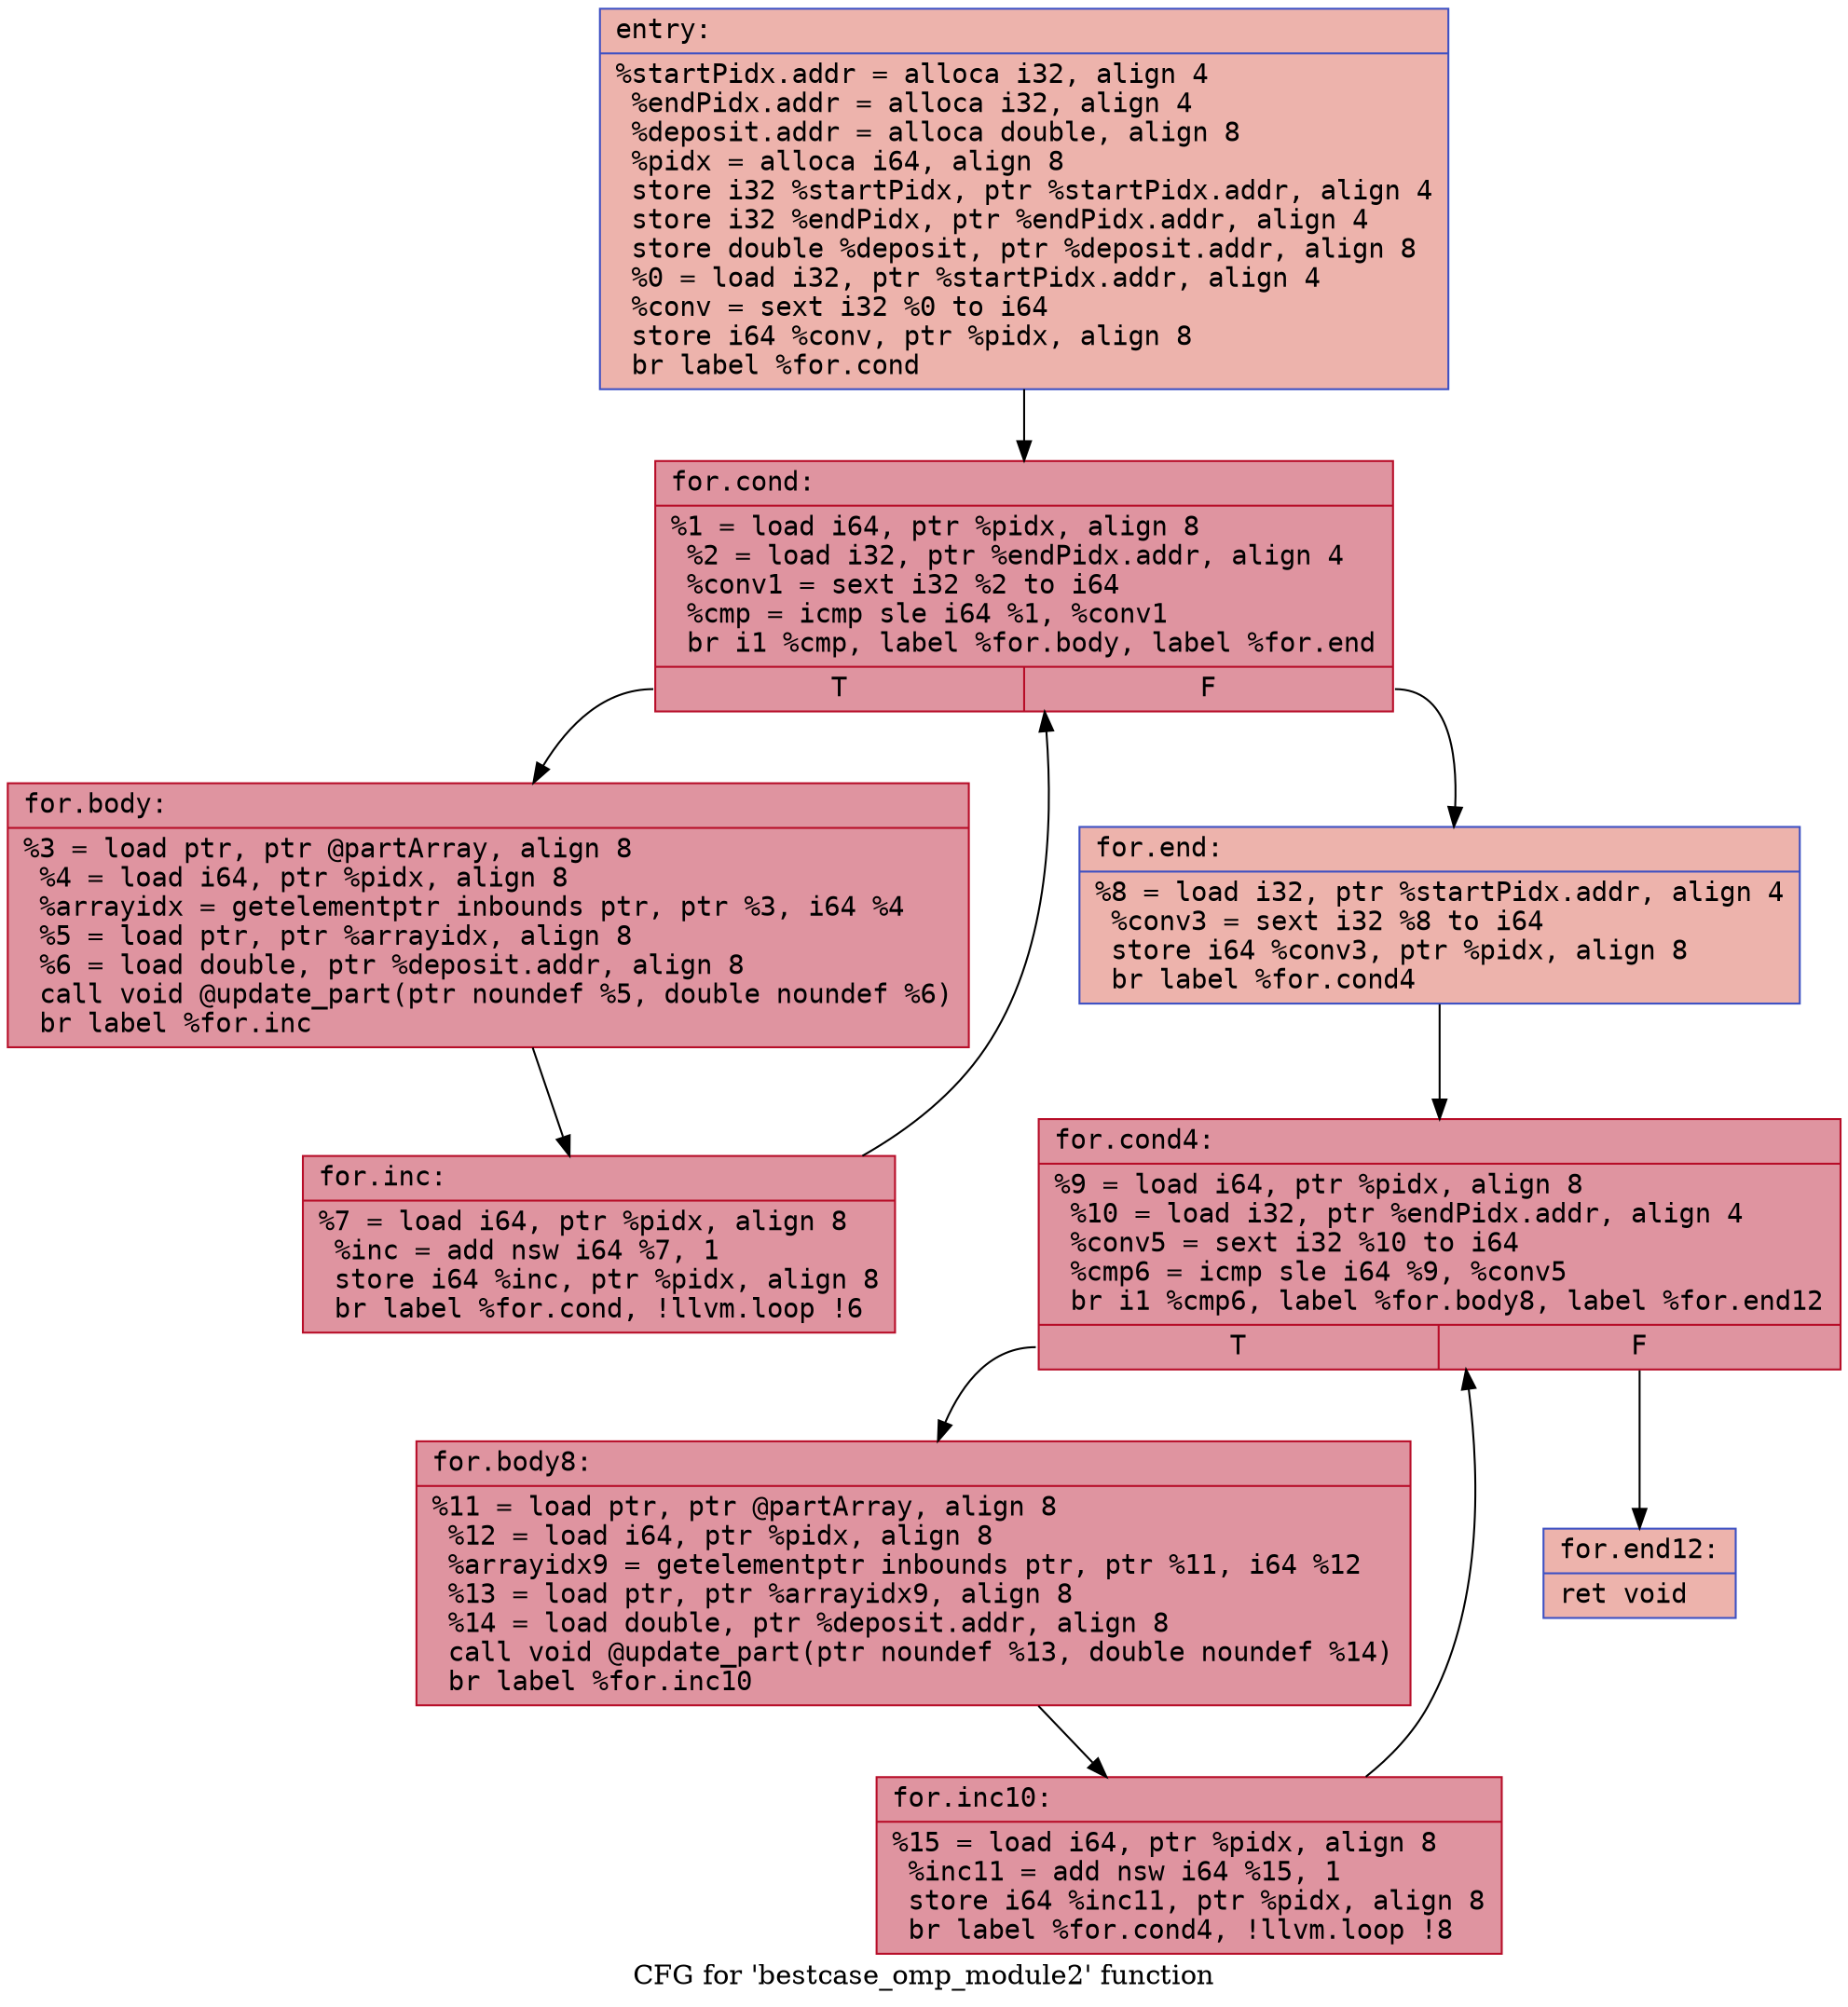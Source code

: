 digraph "CFG for 'bestcase_omp_module2' function" {
	label="CFG for 'bestcase_omp_module2' function";

	Node0x5567ef5c1b40 [shape=record,color="#3d50c3ff", style=filled, fillcolor="#d6524470" fontname="Courier",label="{entry:\l|  %startPidx.addr = alloca i32, align 4\l  %endPidx.addr = alloca i32, align 4\l  %deposit.addr = alloca double, align 8\l  %pidx = alloca i64, align 8\l  store i32 %startPidx, ptr %startPidx.addr, align 4\l  store i32 %endPidx, ptr %endPidx.addr, align 4\l  store double %deposit, ptr %deposit.addr, align 8\l  %0 = load i32, ptr %startPidx.addr, align 4\l  %conv = sext i32 %0 to i64\l  store i64 %conv, ptr %pidx, align 8\l  br label %for.cond\l}"];
	Node0x5567ef5c1b40 -> Node0x5567ef5c2170[tooltip="entry -> for.cond\nProbability 100.00%" ];
	Node0x5567ef5c2170 [shape=record,color="#b70d28ff", style=filled, fillcolor="#b70d2870" fontname="Courier",label="{for.cond:\l|  %1 = load i64, ptr %pidx, align 8\l  %2 = load i32, ptr %endPidx.addr, align 4\l  %conv1 = sext i32 %2 to i64\l  %cmp = icmp sle i64 %1, %conv1\l  br i1 %cmp, label %for.body, label %for.end\l|{<s0>T|<s1>F}}"];
	Node0x5567ef5c2170:s0 -> Node0x5567ef5c24a0[tooltip="for.cond -> for.body\nProbability 96.88%" ];
	Node0x5567ef5c2170:s1 -> Node0x5567ef5c1a10[tooltip="for.cond -> for.end\nProbability 3.12%" ];
	Node0x5567ef5c24a0 [shape=record,color="#b70d28ff", style=filled, fillcolor="#b70d2870" fontname="Courier",label="{for.body:\l|  %3 = load ptr, ptr @partArray, align 8\l  %4 = load i64, ptr %pidx, align 8\l  %arrayidx = getelementptr inbounds ptr, ptr %3, i64 %4\l  %5 = load ptr, ptr %arrayidx, align 8\l  %6 = load double, ptr %deposit.addr, align 8\l  call void @update_part(ptr noundef %5, double noundef %6)\l  br label %for.inc\l}"];
	Node0x5567ef5c24a0 -> Node0x5567ef5c2b20[tooltip="for.body -> for.inc\nProbability 100.00%" ];
	Node0x5567ef5c2b20 [shape=record,color="#b70d28ff", style=filled, fillcolor="#b70d2870" fontname="Courier",label="{for.inc:\l|  %7 = load i64, ptr %pidx, align 8\l  %inc = add nsw i64 %7, 1\l  store i64 %inc, ptr %pidx, align 8\l  br label %for.cond, !llvm.loop !6\l}"];
	Node0x5567ef5c2b20 -> Node0x5567ef5c2170[tooltip="for.inc -> for.cond\nProbability 100.00%" ];
	Node0x5567ef5c1a10 [shape=record,color="#3d50c3ff", style=filled, fillcolor="#d6524470" fontname="Courier",label="{for.end:\l|  %8 = load i32, ptr %startPidx.addr, align 4\l  %conv3 = sext i32 %8 to i64\l  store i64 %conv3, ptr %pidx, align 8\l  br label %for.cond4\l}"];
	Node0x5567ef5c1a10 -> Node0x5567ef5c3100[tooltip="for.end -> for.cond4\nProbability 100.00%" ];
	Node0x5567ef5c3100 [shape=record,color="#b70d28ff", style=filled, fillcolor="#b70d2870" fontname="Courier",label="{for.cond4:\l|  %9 = load i64, ptr %pidx, align 8\l  %10 = load i32, ptr %endPidx.addr, align 4\l  %conv5 = sext i32 %10 to i64\l  %cmp6 = icmp sle i64 %9, %conv5\l  br i1 %cmp6, label %for.body8, label %for.end12\l|{<s0>T|<s1>F}}"];
	Node0x5567ef5c3100:s0 -> Node0x5567ef5c3430[tooltip="for.cond4 -> for.body8\nProbability 96.88%" ];
	Node0x5567ef5c3100:s1 -> Node0x5567ef5c34b0[tooltip="for.cond4 -> for.end12\nProbability 3.12%" ];
	Node0x5567ef5c3430 [shape=record,color="#b70d28ff", style=filled, fillcolor="#b70d2870" fontname="Courier",label="{for.body8:\l|  %11 = load ptr, ptr @partArray, align 8\l  %12 = load i64, ptr %pidx, align 8\l  %arrayidx9 = getelementptr inbounds ptr, ptr %11, i64 %12\l  %13 = load ptr, ptr %arrayidx9, align 8\l  %14 = load double, ptr %deposit.addr, align 8\l  call void @update_part(ptr noundef %13, double noundef %14)\l  br label %for.inc10\l}"];
	Node0x5567ef5c3430 -> Node0x5567ef5c3a00[tooltip="for.body8 -> for.inc10\nProbability 100.00%" ];
	Node0x5567ef5c3a00 [shape=record,color="#b70d28ff", style=filled, fillcolor="#b70d2870" fontname="Courier",label="{for.inc10:\l|  %15 = load i64, ptr %pidx, align 8\l  %inc11 = add nsw i64 %15, 1\l  store i64 %inc11, ptr %pidx, align 8\l  br label %for.cond4, !llvm.loop !8\l}"];
	Node0x5567ef5c3a00 -> Node0x5567ef5c3100[tooltip="for.inc10 -> for.cond4\nProbability 100.00%" ];
	Node0x5567ef5c34b0 [shape=record,color="#3d50c3ff", style=filled, fillcolor="#d6524470" fontname="Courier",label="{for.end12:\l|  ret void\l}"];
}
